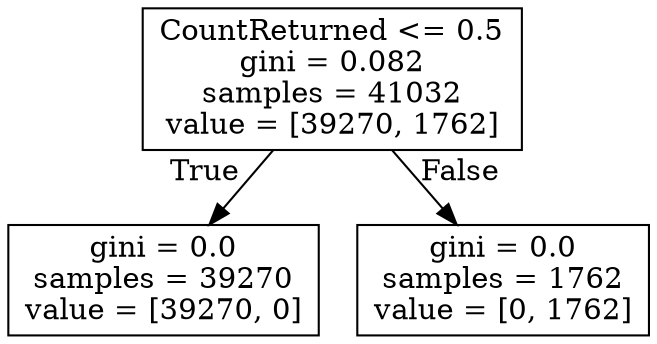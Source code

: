 digraph Tree {
node [shape=box] ;
0 [label="CountReturned <= 0.5\ngini = 0.082\nsamples = 41032\nvalue = [39270, 1762]"] ;
1 [label="gini = 0.0\nsamples = 39270\nvalue = [39270, 0]"] ;
0 -> 1 [labeldistance=2.5, labelangle=45, headlabel="True"] ;
2 [label="gini = 0.0\nsamples = 1762\nvalue = [0, 1762]"] ;
0 -> 2 [labeldistance=2.5, labelangle=-45, headlabel="False"] ;
}